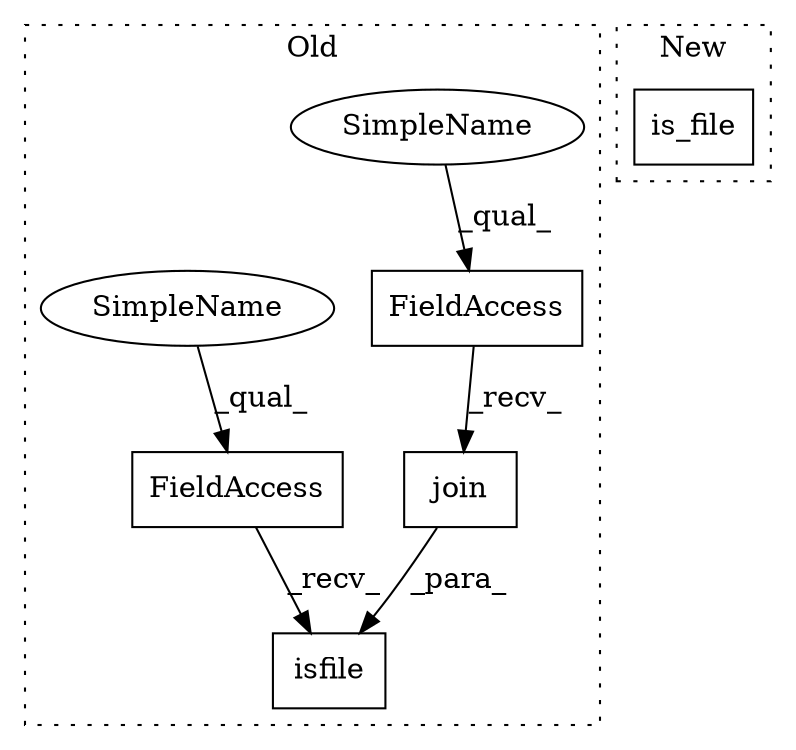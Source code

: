 digraph G {
subgraph cluster0 {
1 [label="join" a="32" s="561,582" l="5,1" shape="box"];
3 [label="FieldAccess" a="22" s="553" l="7" shape="box"];
4 [label="FieldAccess" a="22" s="593" l="7" shape="box"];
5 [label="isfile" a="32" s="601,616" l="7,1" shape="box"];
6 [label="SimpleName" a="42" s="553" l="2" shape="ellipse"];
7 [label="SimpleName" a="42" s="593" l="2" shape="ellipse"];
label = "Old";
style="dotted";
}
subgraph cluster1 {
2 [label="is_file" a="32" s="618" l="9" shape="box"];
label = "New";
style="dotted";
}
1 -> 5 [label="_para_"];
3 -> 1 [label="_recv_"];
4 -> 5 [label="_recv_"];
6 -> 3 [label="_qual_"];
7 -> 4 [label="_qual_"];
}